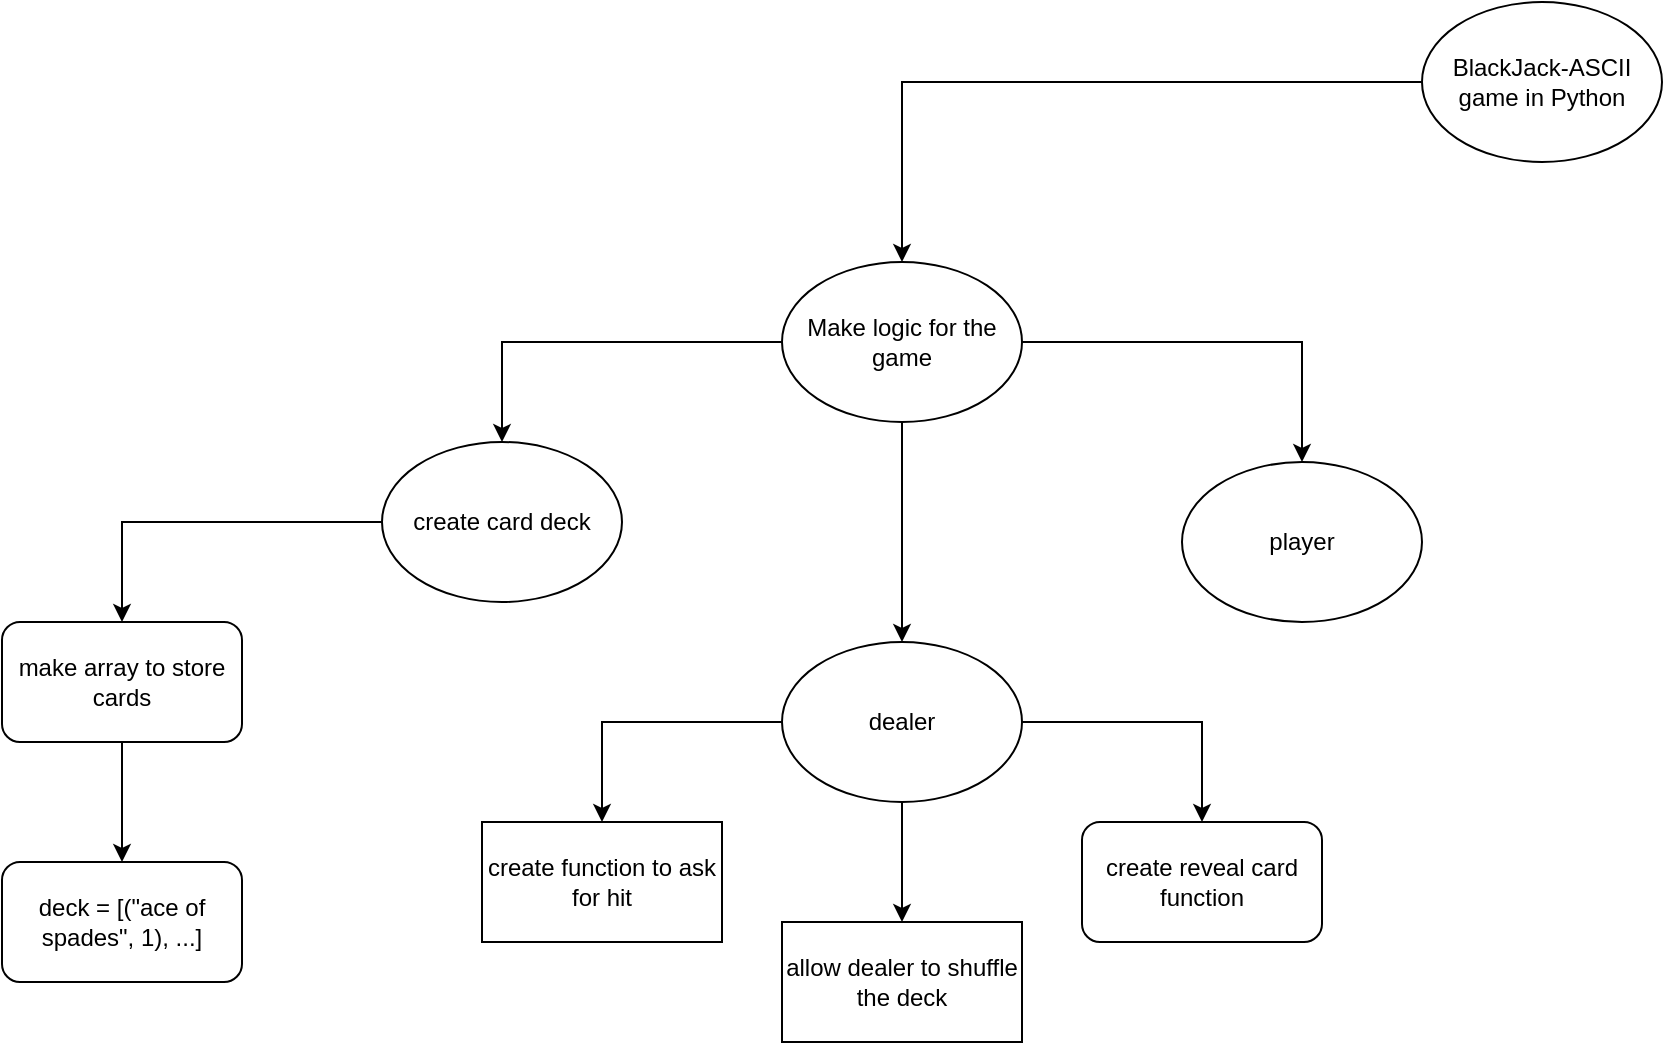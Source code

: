 <mxfile version="24.2.3" type="github">
  <diagram name="Page-1" id="tLsl5ddeSvGeSMNzBNdo">
    <mxGraphModel dx="2045" dy="627" grid="1" gridSize="10" guides="1" tooltips="1" connect="1" arrows="1" fold="1" page="1" pageScale="1" pageWidth="850" pageHeight="1100" math="0" shadow="0">
      <root>
        <mxCell id="0" />
        <mxCell id="1" parent="0" />
        <mxCell id="9HOtNN5ZUKyz-HD9QG1r-11" value="" style="edgeStyle=orthogonalEdgeStyle;rounded=0;orthogonalLoop=1;jettySize=auto;html=1;" edge="1" parent="1" source="9HOtNN5ZUKyz-HD9QG1r-3" target="9HOtNN5ZUKyz-HD9QG1r-10">
          <mxGeometry relative="1" as="geometry" />
        </mxCell>
        <mxCell id="9HOtNN5ZUKyz-HD9QG1r-3" value="&lt;div&gt;BlackJack-ASCII&lt;/div&gt;&lt;div&gt;game in Python&lt;br&gt;&lt;/div&gt;" style="ellipse;whiteSpace=wrap;html=1;" vertex="1" parent="1">
          <mxGeometry x="460" y="40" width="120" height="80" as="geometry" />
        </mxCell>
        <mxCell id="9HOtNN5ZUKyz-HD9QG1r-15" value="" style="edgeStyle=orthogonalEdgeStyle;rounded=0;orthogonalLoop=1;jettySize=auto;html=1;" edge="1" parent="1" source="9HOtNN5ZUKyz-HD9QG1r-10" target="9HOtNN5ZUKyz-HD9QG1r-14">
          <mxGeometry relative="1" as="geometry" />
        </mxCell>
        <mxCell id="9HOtNN5ZUKyz-HD9QG1r-17" value="" style="edgeStyle=orthogonalEdgeStyle;rounded=0;orthogonalLoop=1;jettySize=auto;html=1;" edge="1" parent="1" source="9HOtNN5ZUKyz-HD9QG1r-10" target="9HOtNN5ZUKyz-HD9QG1r-16">
          <mxGeometry relative="1" as="geometry" />
        </mxCell>
        <mxCell id="9HOtNN5ZUKyz-HD9QG1r-19" value="" style="edgeStyle=orthogonalEdgeStyle;rounded=0;orthogonalLoop=1;jettySize=auto;html=1;" edge="1" parent="1" source="9HOtNN5ZUKyz-HD9QG1r-10" target="9HOtNN5ZUKyz-HD9QG1r-18">
          <mxGeometry relative="1" as="geometry" />
        </mxCell>
        <mxCell id="9HOtNN5ZUKyz-HD9QG1r-10" value="&lt;div&gt;Make logic for the game&lt;/div&gt;" style="ellipse;whiteSpace=wrap;html=1;" vertex="1" parent="1">
          <mxGeometry x="140" y="170" width="120" height="80" as="geometry" />
        </mxCell>
        <mxCell id="9HOtNN5ZUKyz-HD9QG1r-23" value="" style="edgeStyle=orthogonalEdgeStyle;rounded=0;orthogonalLoop=1;jettySize=auto;html=1;" edge="1" parent="1" source="9HOtNN5ZUKyz-HD9QG1r-14" target="9HOtNN5ZUKyz-HD9QG1r-22">
          <mxGeometry relative="1" as="geometry" />
        </mxCell>
        <mxCell id="9HOtNN5ZUKyz-HD9QG1r-14" value="&lt;div&gt;create card deck&lt;/div&gt;" style="ellipse;whiteSpace=wrap;html=1;" vertex="1" parent="1">
          <mxGeometry x="-60" y="260" width="120" height="80" as="geometry" />
        </mxCell>
        <mxCell id="9HOtNN5ZUKyz-HD9QG1r-27" value="" style="edgeStyle=orthogonalEdgeStyle;rounded=0;orthogonalLoop=1;jettySize=auto;html=1;" edge="1" parent="1" source="9HOtNN5ZUKyz-HD9QG1r-16" target="9HOtNN5ZUKyz-HD9QG1r-26">
          <mxGeometry relative="1" as="geometry" />
        </mxCell>
        <mxCell id="9HOtNN5ZUKyz-HD9QG1r-31" value="" style="edgeStyle=orthogonalEdgeStyle;rounded=0;orthogonalLoop=1;jettySize=auto;html=1;" edge="1" parent="1" source="9HOtNN5ZUKyz-HD9QG1r-16" target="9HOtNN5ZUKyz-HD9QG1r-30">
          <mxGeometry relative="1" as="geometry" />
        </mxCell>
        <mxCell id="9HOtNN5ZUKyz-HD9QG1r-33" value="" style="edgeStyle=orthogonalEdgeStyle;rounded=0;orthogonalLoop=1;jettySize=auto;html=1;" edge="1" parent="1" source="9HOtNN5ZUKyz-HD9QG1r-16" target="9HOtNN5ZUKyz-HD9QG1r-32">
          <mxGeometry relative="1" as="geometry" />
        </mxCell>
        <mxCell id="9HOtNN5ZUKyz-HD9QG1r-16" value="dealer" style="ellipse;whiteSpace=wrap;html=1;" vertex="1" parent="1">
          <mxGeometry x="140" y="360" width="120" height="80" as="geometry" />
        </mxCell>
        <mxCell id="9HOtNN5ZUKyz-HD9QG1r-18" value="player" style="ellipse;whiteSpace=wrap;html=1;" vertex="1" parent="1">
          <mxGeometry x="340" y="270" width="120" height="80" as="geometry" />
        </mxCell>
        <mxCell id="9HOtNN5ZUKyz-HD9QG1r-25" value="" style="edgeStyle=orthogonalEdgeStyle;rounded=0;orthogonalLoop=1;jettySize=auto;html=1;" edge="1" parent="1" source="9HOtNN5ZUKyz-HD9QG1r-22" target="9HOtNN5ZUKyz-HD9QG1r-24">
          <mxGeometry relative="1" as="geometry" />
        </mxCell>
        <mxCell id="9HOtNN5ZUKyz-HD9QG1r-22" value="make array to store cards" style="rounded=1;whiteSpace=wrap;html=1;" vertex="1" parent="1">
          <mxGeometry x="-250" y="350" width="120" height="60" as="geometry" />
        </mxCell>
        <mxCell id="9HOtNN5ZUKyz-HD9QG1r-24" value="deck = [(&quot;ace of spades&quot;, 1), ...]" style="whiteSpace=wrap;html=1;rounded=1;" vertex="1" parent="1">
          <mxGeometry x="-250" y="470" width="120" height="60" as="geometry" />
        </mxCell>
        <mxCell id="9HOtNN5ZUKyz-HD9QG1r-26" value="allow dealer to shuffle the deck" style="whiteSpace=wrap;html=1;" vertex="1" parent="1">
          <mxGeometry x="140" y="500" width="120" height="60" as="geometry" />
        </mxCell>
        <mxCell id="9HOtNN5ZUKyz-HD9QG1r-30" value="create function to ask for hit" style="whiteSpace=wrap;html=1;" vertex="1" parent="1">
          <mxGeometry x="-10" y="450" width="120" height="60" as="geometry" />
        </mxCell>
        <mxCell id="9HOtNN5ZUKyz-HD9QG1r-32" value="create reveal card function" style="rounded=1;whiteSpace=wrap;html=1;" vertex="1" parent="1">
          <mxGeometry x="290" y="450" width="120" height="60" as="geometry" />
        </mxCell>
      </root>
    </mxGraphModel>
  </diagram>
</mxfile>
